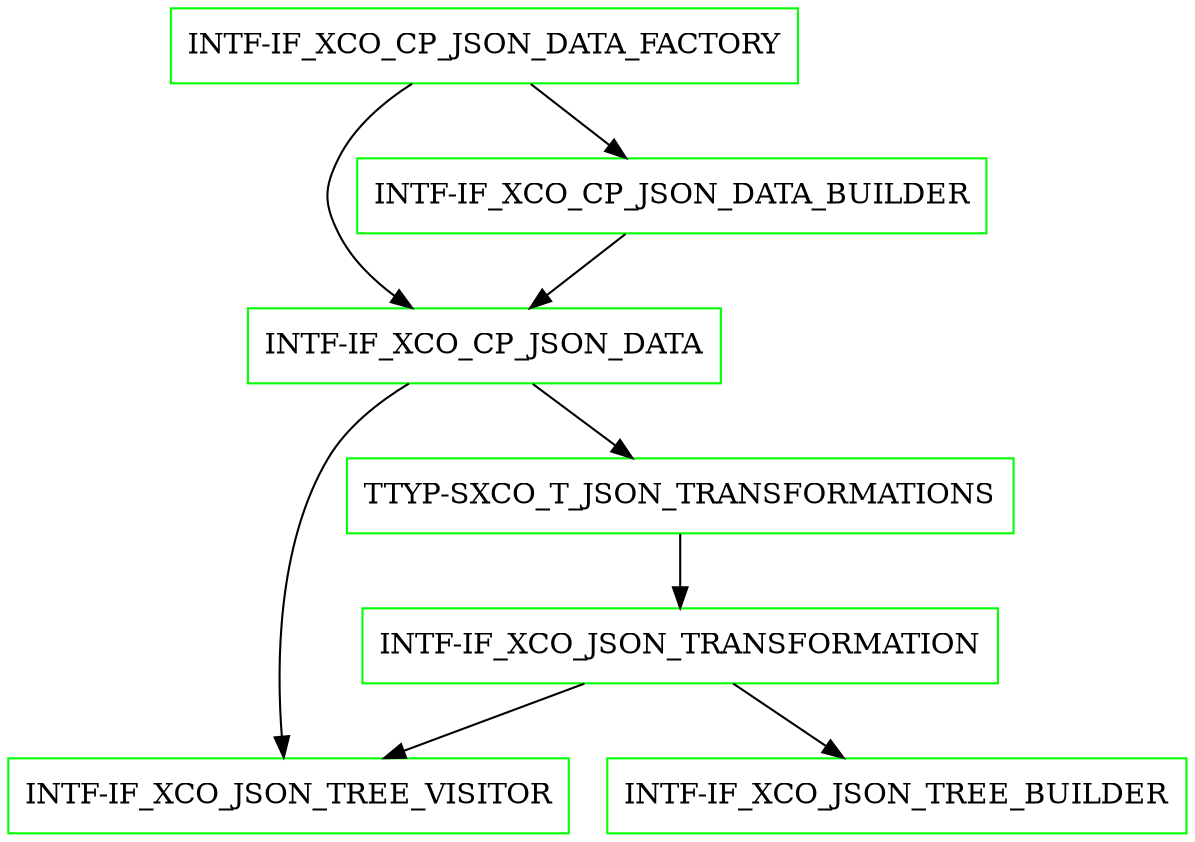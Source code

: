 digraph G {
  "INTF-IF_XCO_CP_JSON_DATA_FACTORY" [shape=box,color=green];
  "INTF-IF_XCO_CP_JSON_DATA" [shape=box,color=green,URL="./INTF_IF_XCO_CP_JSON_DATA.html"];
  "INTF-IF_XCO_JSON_TREE_VISITOR" [shape=box,color=green,URL="./INTF_IF_XCO_JSON_TREE_VISITOR.html"];
  "TTYP-SXCO_T_JSON_TRANSFORMATIONS" [shape=box,color=green,URL="./TTYP_SXCO_T_JSON_TRANSFORMATIONS.html"];
  "INTF-IF_XCO_JSON_TRANSFORMATION" [shape=box,color=green,URL="./INTF_IF_XCO_JSON_TRANSFORMATION.html"];
  "INTF-IF_XCO_JSON_TREE_BUILDER" [shape=box,color=green,URL="./INTF_IF_XCO_JSON_TREE_BUILDER.html"];
  "INTF-IF_XCO_CP_JSON_DATA_BUILDER" [shape=box,color=green,URL="./INTF_IF_XCO_CP_JSON_DATA_BUILDER.html"];
  "INTF-IF_XCO_CP_JSON_DATA_FACTORY" -> "INTF-IF_XCO_CP_JSON_DATA_BUILDER";
  "INTF-IF_XCO_CP_JSON_DATA_FACTORY" -> "INTF-IF_XCO_CP_JSON_DATA";
  "INTF-IF_XCO_CP_JSON_DATA" -> "TTYP-SXCO_T_JSON_TRANSFORMATIONS";
  "INTF-IF_XCO_CP_JSON_DATA" -> "INTF-IF_XCO_JSON_TREE_VISITOR";
  "TTYP-SXCO_T_JSON_TRANSFORMATIONS" -> "INTF-IF_XCO_JSON_TRANSFORMATION";
  "INTF-IF_XCO_JSON_TRANSFORMATION" -> "INTF-IF_XCO_JSON_TREE_BUILDER";
  "INTF-IF_XCO_JSON_TRANSFORMATION" -> "INTF-IF_XCO_JSON_TREE_VISITOR";
  "INTF-IF_XCO_CP_JSON_DATA_BUILDER" -> "INTF-IF_XCO_CP_JSON_DATA";
}
